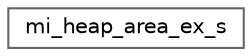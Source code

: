 digraph "类继承关系图"
{
 // LATEX_PDF_SIZE
  bgcolor="transparent";
  edge [fontname=Helvetica,fontsize=10,labelfontname=Helvetica,labelfontsize=10];
  node [fontname=Helvetica,fontsize=10,shape=box,height=0.2,width=0.4];
  rankdir="LR";
  Node0 [id="Node000000",label="mi_heap_area_ex_s",height=0.2,width=0.4,color="grey40", fillcolor="white", style="filled",URL="$structmi__heap__area__ex__s.html",tooltip=" "];
}
